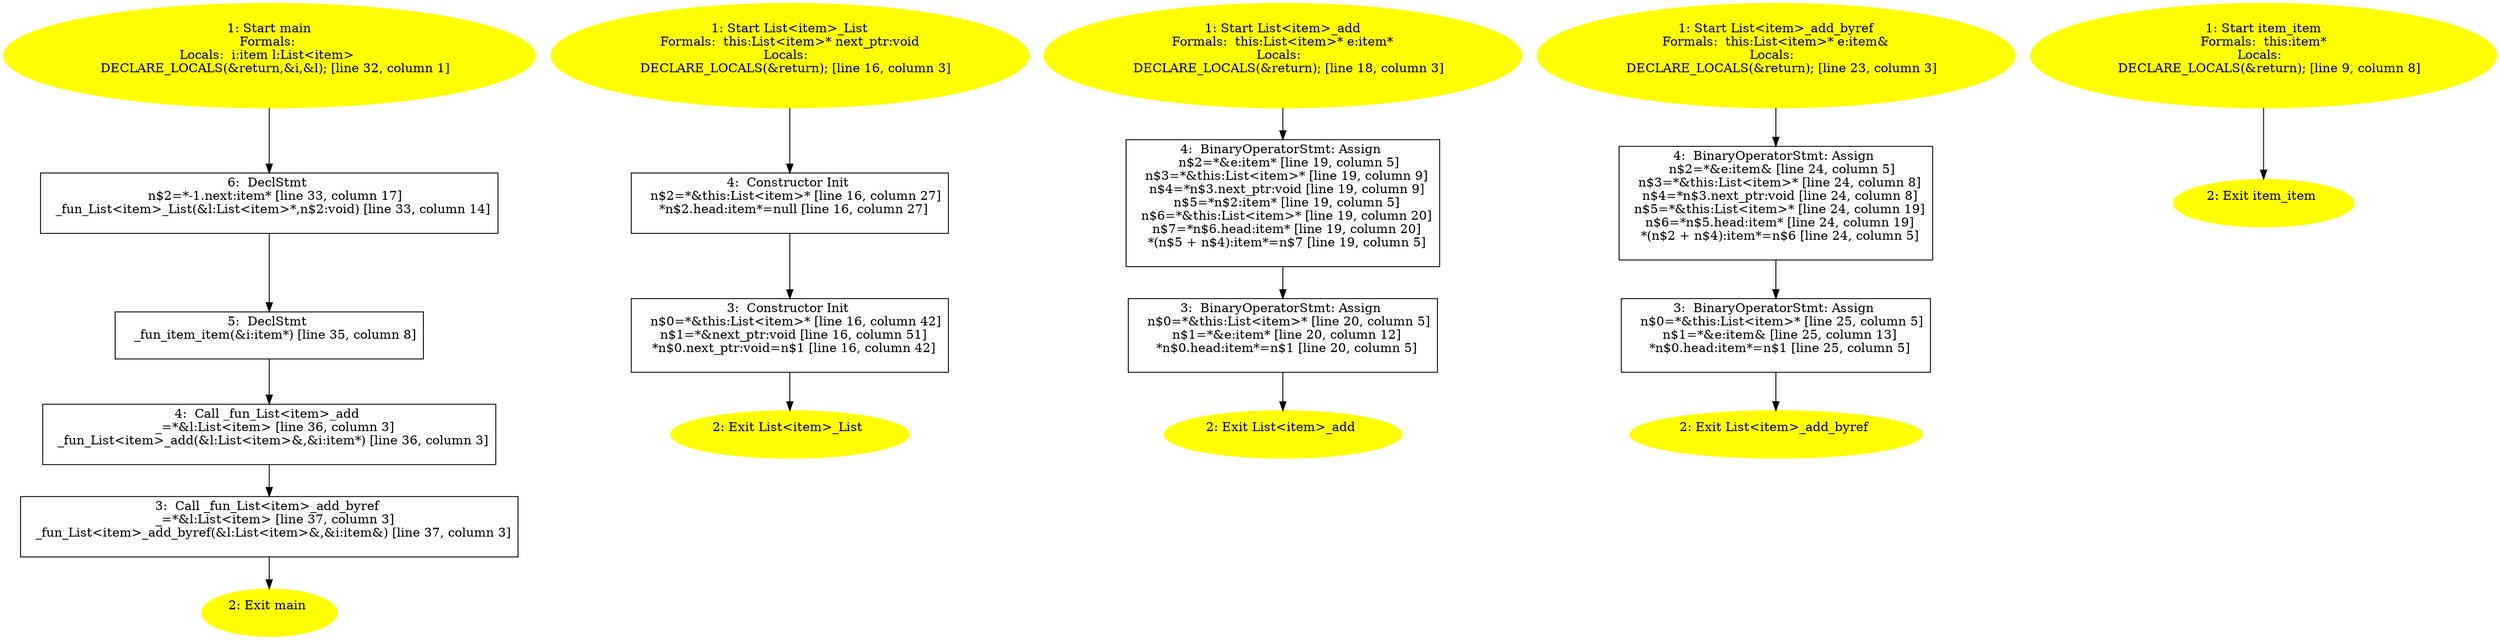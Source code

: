 /* @generated */
digraph cfg {
"main.fad58de7366495db4650cfefac2fcd61_1" [label="1: Start main\nFormals: \nLocals:  i:item l:List<item> \n   DECLARE_LOCALS(&return,&i,&l); [line 32, column 1]\n " color=yellow style=filled]
	

	 "main.fad58de7366495db4650cfefac2fcd61_1" -> "main.fad58de7366495db4650cfefac2fcd61_6" ;
"main.fad58de7366495db4650cfefac2fcd61_2" [label="2: Exit main \n  " color=yellow style=filled]
	

"main.fad58de7366495db4650cfefac2fcd61_3" [label="3:  Call _fun_List<item>_add_byref \n   _=*&l:List<item> [line 37, column 3]\n  _fun_List<item>_add_byref(&l:List<item>&,&i:item&) [line 37, column 3]\n " shape="box"]
	

	 "main.fad58de7366495db4650cfefac2fcd61_3" -> "main.fad58de7366495db4650cfefac2fcd61_2" ;
"main.fad58de7366495db4650cfefac2fcd61_4" [label="4:  Call _fun_List<item>_add \n   _=*&l:List<item> [line 36, column 3]\n  _fun_List<item>_add(&l:List<item>&,&i:item*) [line 36, column 3]\n " shape="box"]
	

	 "main.fad58de7366495db4650cfefac2fcd61_4" -> "main.fad58de7366495db4650cfefac2fcd61_3" ;
"main.fad58de7366495db4650cfefac2fcd61_5" [label="5:  DeclStmt \n   _fun_item_item(&i:item*) [line 35, column 8]\n " shape="box"]
	

	 "main.fad58de7366495db4650cfefac2fcd61_5" -> "main.fad58de7366495db4650cfefac2fcd61_4" ;
"main.fad58de7366495db4650cfefac2fcd61_6" [label="6:  DeclStmt \n   n$2=*-1.next:item* [line 33, column 17]\n  _fun_List<item>_List(&l:List<item>*,n$2:void) [line 33, column 14]\n " shape="box"]
	

	 "main.fad58de7366495db4650cfefac2fcd61_6" -> "main.fad58de7366495db4650cfefac2fcd61_5" ;
"List#List<item>#{15914538297308632075}.3434f5c53e6f70f530bf6d3beb27430e_1" [label="1: Start List<item>_List\nFormals:  this:List<item>* next_ptr:void\nLocals:  \n   DECLARE_LOCALS(&return); [line 16, column 3]\n " color=yellow style=filled]
	

	 "List#List<item>#{15914538297308632075}.3434f5c53e6f70f530bf6d3beb27430e_1" -> "List#List<item>#{15914538297308632075}.3434f5c53e6f70f530bf6d3beb27430e_4" ;
"List#List<item>#{15914538297308632075}.3434f5c53e6f70f530bf6d3beb27430e_2" [label="2: Exit List<item>_List \n  " color=yellow style=filled]
	

"List#List<item>#{15914538297308632075}.3434f5c53e6f70f530bf6d3beb27430e_3" [label="3:  Constructor Init \n   n$0=*&this:List<item>* [line 16, column 42]\n  n$1=*&next_ptr:void [line 16, column 51]\n  *n$0.next_ptr:void=n$1 [line 16, column 42]\n " shape="box"]
	

	 "List#List<item>#{15914538297308632075}.3434f5c53e6f70f530bf6d3beb27430e_3" -> "List#List<item>#{15914538297308632075}.3434f5c53e6f70f530bf6d3beb27430e_2" ;
"List#List<item>#{15914538297308632075}.3434f5c53e6f70f530bf6d3beb27430e_4" [label="4:  Constructor Init \n   n$2=*&this:List<item>* [line 16, column 27]\n  *n$2.head:item*=null [line 16, column 27]\n " shape="box"]
	

	 "List#List<item>#{15914538297308632075}.3434f5c53e6f70f530bf6d3beb27430e_4" -> "List#List<item>#{15914538297308632075}.3434f5c53e6f70f530bf6d3beb27430e_3" ;
"add#List<item>#(8886422348332570962).d7124ab68ff2274165f87f96f8efb745_1" [label="1: Start List<item>_add\nFormals:  this:List<item>* e:item*\nLocals:  \n   DECLARE_LOCALS(&return); [line 18, column 3]\n " color=yellow style=filled]
	

	 "add#List<item>#(8886422348332570962).d7124ab68ff2274165f87f96f8efb745_1" -> "add#List<item>#(8886422348332570962).d7124ab68ff2274165f87f96f8efb745_4" ;
"add#List<item>#(8886422348332570962).d7124ab68ff2274165f87f96f8efb745_2" [label="2: Exit List<item>_add \n  " color=yellow style=filled]
	

"add#List<item>#(8886422348332570962).d7124ab68ff2274165f87f96f8efb745_3" [label="3:  BinaryOperatorStmt: Assign \n   n$0=*&this:List<item>* [line 20, column 5]\n  n$1=*&e:item* [line 20, column 12]\n  *n$0.head:item*=n$1 [line 20, column 5]\n " shape="box"]
	

	 "add#List<item>#(8886422348332570962).d7124ab68ff2274165f87f96f8efb745_3" -> "add#List<item>#(8886422348332570962).d7124ab68ff2274165f87f96f8efb745_2" ;
"add#List<item>#(8886422348332570962).d7124ab68ff2274165f87f96f8efb745_4" [label="4:  BinaryOperatorStmt: Assign \n   n$2=*&e:item* [line 19, column 5]\n  n$3=*&this:List<item>* [line 19, column 9]\n  n$4=*n$3.next_ptr:void [line 19, column 9]\n  n$5=*n$2:item* [line 19, column 5]\n  n$6=*&this:List<item>* [line 19, column 20]\n  n$7=*n$6.head:item* [line 19, column 20]\n  *(n$5 + n$4):item*=n$7 [line 19, column 5]\n " shape="box"]
	

	 "add#List<item>#(8886422348332570962).d7124ab68ff2274165f87f96f8efb745_4" -> "add#List<item>#(8886422348332570962).d7124ab68ff2274165f87f96f8efb745_3" ;
"add_byref#List<item>#(435356425820132485).163c5ed0bcef8861fe1a46383d99ea83_1" [label="1: Start List<item>_add_byref\nFormals:  this:List<item>* e:item&\nLocals:  \n   DECLARE_LOCALS(&return); [line 23, column 3]\n " color=yellow style=filled]
	

	 "add_byref#List<item>#(435356425820132485).163c5ed0bcef8861fe1a46383d99ea83_1" -> "add_byref#List<item>#(435356425820132485).163c5ed0bcef8861fe1a46383d99ea83_4" ;
"add_byref#List<item>#(435356425820132485).163c5ed0bcef8861fe1a46383d99ea83_2" [label="2: Exit List<item>_add_byref \n  " color=yellow style=filled]
	

"add_byref#List<item>#(435356425820132485).163c5ed0bcef8861fe1a46383d99ea83_3" [label="3:  BinaryOperatorStmt: Assign \n   n$0=*&this:List<item>* [line 25, column 5]\n  n$1=*&e:item& [line 25, column 13]\n  *n$0.head:item*=n$1 [line 25, column 5]\n " shape="box"]
	

	 "add_byref#List<item>#(435356425820132485).163c5ed0bcef8861fe1a46383d99ea83_3" -> "add_byref#List<item>#(435356425820132485).163c5ed0bcef8861fe1a46383d99ea83_2" ;
"add_byref#List<item>#(435356425820132485).163c5ed0bcef8861fe1a46383d99ea83_4" [label="4:  BinaryOperatorStmt: Assign \n   n$2=*&e:item& [line 24, column 5]\n  n$3=*&this:List<item>* [line 24, column 8]\n  n$4=*n$3.next_ptr:void [line 24, column 8]\n  n$5=*&this:List<item>* [line 24, column 19]\n  n$6=*n$5.head:item* [line 24, column 19]\n  *(n$2 + n$4):item*=n$6 [line 24, column 5]\n " shape="box"]
	

	 "add_byref#List<item>#(435356425820132485).163c5ed0bcef8861fe1a46383d99ea83_4" -> "add_byref#List<item>#(435356425820132485).163c5ed0bcef8861fe1a46383d99ea83_3" ;
"item#item#{8704603758565933158}.444c1f007931991a5b2dfd25b7b090f5_1" [label="1: Start item_item\nFormals:  this:item*\nLocals:  \n   DECLARE_LOCALS(&return); [line 9, column 8]\n " color=yellow style=filled]
	

	 "item#item#{8704603758565933158}.444c1f007931991a5b2dfd25b7b090f5_1" -> "item#item#{8704603758565933158}.444c1f007931991a5b2dfd25b7b090f5_2" ;
"item#item#{8704603758565933158}.444c1f007931991a5b2dfd25b7b090f5_2" [label="2: Exit item_item \n  " color=yellow style=filled]
	

}
